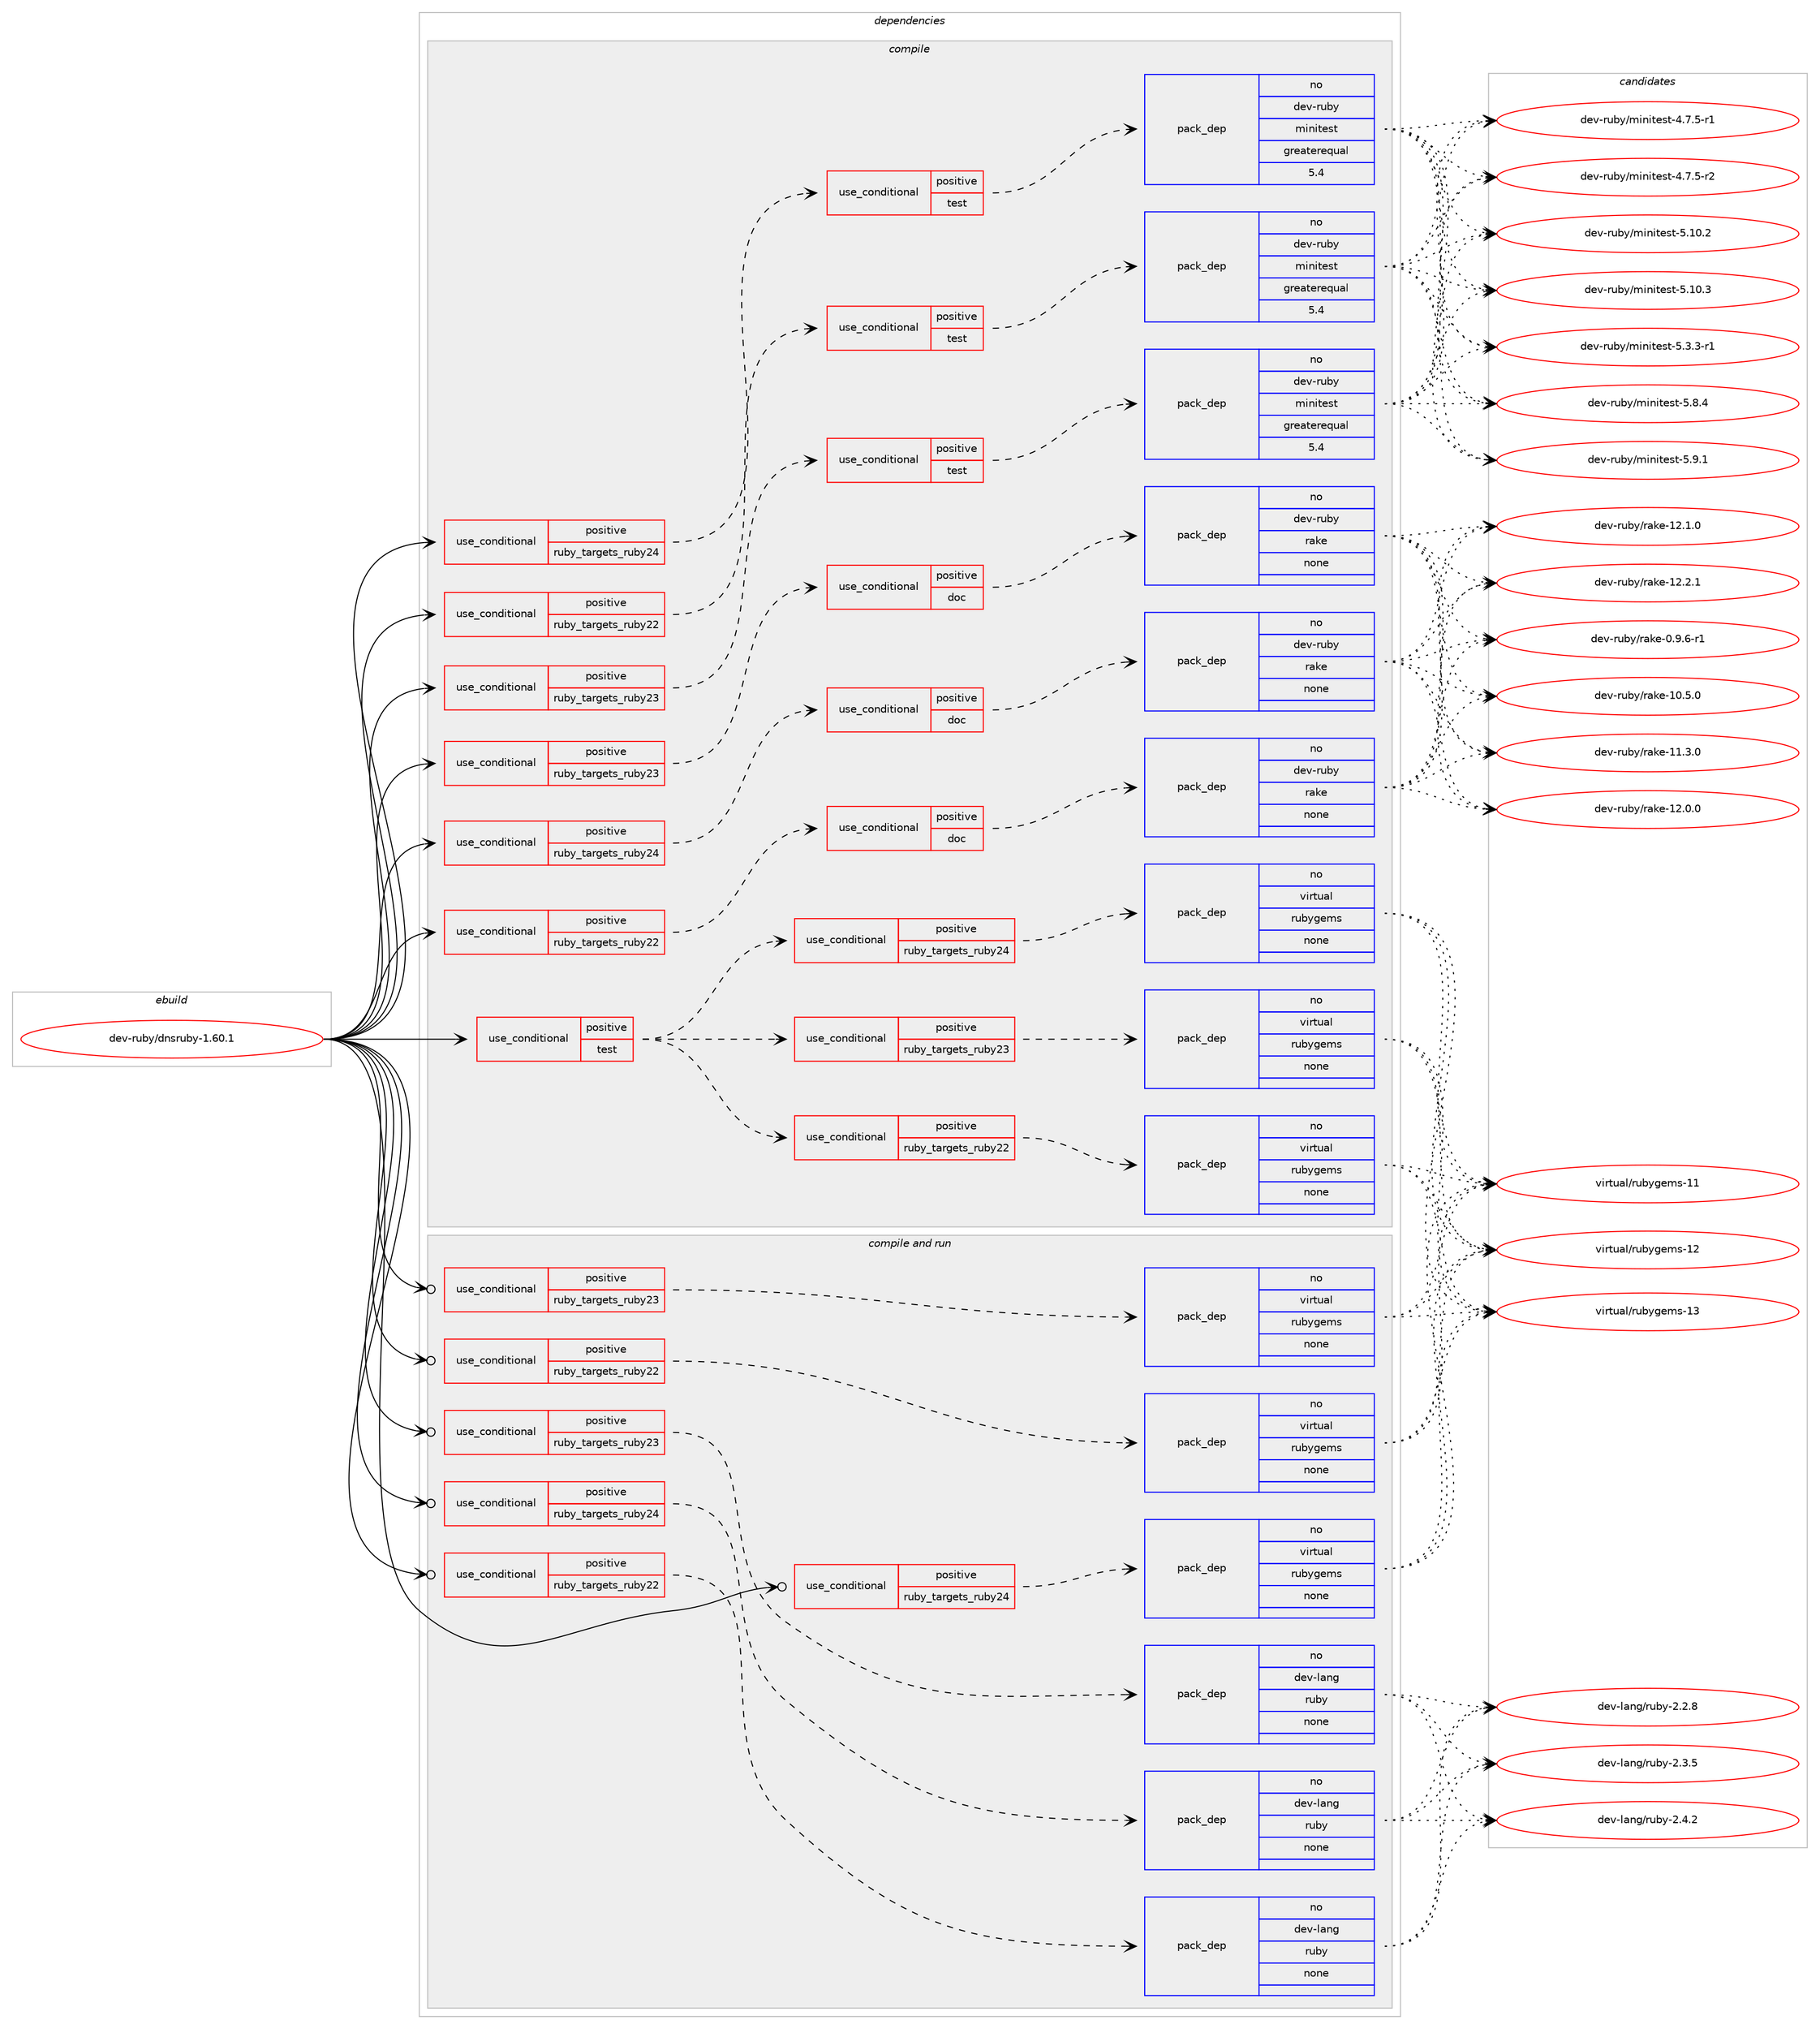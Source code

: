 digraph prolog {

# *************
# Graph options
# *************

newrank=true;
concentrate=true;
compound=true;
graph [rankdir=LR,fontname=Helvetica,fontsize=10,ranksep=1.5];#, ranksep=2.5, nodesep=0.2];
edge  [arrowhead=vee];
node  [fontname=Helvetica,fontsize=10];

# **********
# The ebuild
# **********

subgraph cluster_leftcol {
color=gray;
rank=same;
label=<<i>ebuild</i>>;
id [label="dev-ruby/dnsruby-1.60.1", color=red, width=4, href="../dev-ruby/dnsruby-1.60.1.svg"];
}

# ****************
# The dependencies
# ****************

subgraph cluster_midcol {
color=gray;
label=<<i>dependencies</i>>;
subgraph cluster_compile {
fillcolor="#eeeeee";
style=filled;
label=<<i>compile</i>>;
subgraph cond55866 {
dependency236265 [label=<<TABLE BORDER="0" CELLBORDER="1" CELLSPACING="0" CELLPADDING="4"><TR><TD ROWSPAN="3" CELLPADDING="10">use_conditional</TD></TR><TR><TD>positive</TD></TR><TR><TD>ruby_targets_ruby22</TD></TR></TABLE>>, shape=none, color=red];
subgraph cond55867 {
dependency236266 [label=<<TABLE BORDER="0" CELLBORDER="1" CELLSPACING="0" CELLPADDING="4"><TR><TD ROWSPAN="3" CELLPADDING="10">use_conditional</TD></TR><TR><TD>positive</TD></TR><TR><TD>doc</TD></TR></TABLE>>, shape=none, color=red];
subgraph pack176325 {
dependency236267 [label=<<TABLE BORDER="0" CELLBORDER="1" CELLSPACING="0" CELLPADDING="4" WIDTH="220"><TR><TD ROWSPAN="6" CELLPADDING="30">pack_dep</TD></TR><TR><TD WIDTH="110">no</TD></TR><TR><TD>dev-ruby</TD></TR><TR><TD>rake</TD></TR><TR><TD>none</TD></TR><TR><TD></TD></TR></TABLE>>, shape=none, color=blue];
}
dependency236266:e -> dependency236267:w [weight=20,style="dashed",arrowhead="vee"];
}
dependency236265:e -> dependency236266:w [weight=20,style="dashed",arrowhead="vee"];
}
id:e -> dependency236265:w [weight=20,style="solid",arrowhead="vee"];
subgraph cond55868 {
dependency236268 [label=<<TABLE BORDER="0" CELLBORDER="1" CELLSPACING="0" CELLPADDING="4"><TR><TD ROWSPAN="3" CELLPADDING="10">use_conditional</TD></TR><TR><TD>positive</TD></TR><TR><TD>ruby_targets_ruby22</TD></TR></TABLE>>, shape=none, color=red];
subgraph cond55869 {
dependency236269 [label=<<TABLE BORDER="0" CELLBORDER="1" CELLSPACING="0" CELLPADDING="4"><TR><TD ROWSPAN="3" CELLPADDING="10">use_conditional</TD></TR><TR><TD>positive</TD></TR><TR><TD>test</TD></TR></TABLE>>, shape=none, color=red];
subgraph pack176326 {
dependency236270 [label=<<TABLE BORDER="0" CELLBORDER="1" CELLSPACING="0" CELLPADDING="4" WIDTH="220"><TR><TD ROWSPAN="6" CELLPADDING="30">pack_dep</TD></TR><TR><TD WIDTH="110">no</TD></TR><TR><TD>dev-ruby</TD></TR><TR><TD>minitest</TD></TR><TR><TD>greaterequal</TD></TR><TR><TD>5.4</TD></TR></TABLE>>, shape=none, color=blue];
}
dependency236269:e -> dependency236270:w [weight=20,style="dashed",arrowhead="vee"];
}
dependency236268:e -> dependency236269:w [weight=20,style="dashed",arrowhead="vee"];
}
id:e -> dependency236268:w [weight=20,style="solid",arrowhead="vee"];
subgraph cond55870 {
dependency236271 [label=<<TABLE BORDER="0" CELLBORDER="1" CELLSPACING="0" CELLPADDING="4"><TR><TD ROWSPAN="3" CELLPADDING="10">use_conditional</TD></TR><TR><TD>positive</TD></TR><TR><TD>ruby_targets_ruby23</TD></TR></TABLE>>, shape=none, color=red];
subgraph cond55871 {
dependency236272 [label=<<TABLE BORDER="0" CELLBORDER="1" CELLSPACING="0" CELLPADDING="4"><TR><TD ROWSPAN="3" CELLPADDING="10">use_conditional</TD></TR><TR><TD>positive</TD></TR><TR><TD>doc</TD></TR></TABLE>>, shape=none, color=red];
subgraph pack176327 {
dependency236273 [label=<<TABLE BORDER="0" CELLBORDER="1" CELLSPACING="0" CELLPADDING="4" WIDTH="220"><TR><TD ROWSPAN="6" CELLPADDING="30">pack_dep</TD></TR><TR><TD WIDTH="110">no</TD></TR><TR><TD>dev-ruby</TD></TR><TR><TD>rake</TD></TR><TR><TD>none</TD></TR><TR><TD></TD></TR></TABLE>>, shape=none, color=blue];
}
dependency236272:e -> dependency236273:w [weight=20,style="dashed",arrowhead="vee"];
}
dependency236271:e -> dependency236272:w [weight=20,style="dashed",arrowhead="vee"];
}
id:e -> dependency236271:w [weight=20,style="solid",arrowhead="vee"];
subgraph cond55872 {
dependency236274 [label=<<TABLE BORDER="0" CELLBORDER="1" CELLSPACING="0" CELLPADDING="4"><TR><TD ROWSPAN="3" CELLPADDING="10">use_conditional</TD></TR><TR><TD>positive</TD></TR><TR><TD>ruby_targets_ruby23</TD></TR></TABLE>>, shape=none, color=red];
subgraph cond55873 {
dependency236275 [label=<<TABLE BORDER="0" CELLBORDER="1" CELLSPACING="0" CELLPADDING="4"><TR><TD ROWSPAN="3" CELLPADDING="10">use_conditional</TD></TR><TR><TD>positive</TD></TR><TR><TD>test</TD></TR></TABLE>>, shape=none, color=red];
subgraph pack176328 {
dependency236276 [label=<<TABLE BORDER="0" CELLBORDER="1" CELLSPACING="0" CELLPADDING="4" WIDTH="220"><TR><TD ROWSPAN="6" CELLPADDING="30">pack_dep</TD></TR><TR><TD WIDTH="110">no</TD></TR><TR><TD>dev-ruby</TD></TR><TR><TD>minitest</TD></TR><TR><TD>greaterequal</TD></TR><TR><TD>5.4</TD></TR></TABLE>>, shape=none, color=blue];
}
dependency236275:e -> dependency236276:w [weight=20,style="dashed",arrowhead="vee"];
}
dependency236274:e -> dependency236275:w [weight=20,style="dashed",arrowhead="vee"];
}
id:e -> dependency236274:w [weight=20,style="solid",arrowhead="vee"];
subgraph cond55874 {
dependency236277 [label=<<TABLE BORDER="0" CELLBORDER="1" CELLSPACING="0" CELLPADDING="4"><TR><TD ROWSPAN="3" CELLPADDING="10">use_conditional</TD></TR><TR><TD>positive</TD></TR><TR><TD>ruby_targets_ruby24</TD></TR></TABLE>>, shape=none, color=red];
subgraph cond55875 {
dependency236278 [label=<<TABLE BORDER="0" CELLBORDER="1" CELLSPACING="0" CELLPADDING="4"><TR><TD ROWSPAN="3" CELLPADDING="10">use_conditional</TD></TR><TR><TD>positive</TD></TR><TR><TD>doc</TD></TR></TABLE>>, shape=none, color=red];
subgraph pack176329 {
dependency236279 [label=<<TABLE BORDER="0" CELLBORDER="1" CELLSPACING="0" CELLPADDING="4" WIDTH="220"><TR><TD ROWSPAN="6" CELLPADDING="30">pack_dep</TD></TR><TR><TD WIDTH="110">no</TD></TR><TR><TD>dev-ruby</TD></TR><TR><TD>rake</TD></TR><TR><TD>none</TD></TR><TR><TD></TD></TR></TABLE>>, shape=none, color=blue];
}
dependency236278:e -> dependency236279:w [weight=20,style="dashed",arrowhead="vee"];
}
dependency236277:e -> dependency236278:w [weight=20,style="dashed",arrowhead="vee"];
}
id:e -> dependency236277:w [weight=20,style="solid",arrowhead="vee"];
subgraph cond55876 {
dependency236280 [label=<<TABLE BORDER="0" CELLBORDER="1" CELLSPACING="0" CELLPADDING="4"><TR><TD ROWSPAN="3" CELLPADDING="10">use_conditional</TD></TR><TR><TD>positive</TD></TR><TR><TD>ruby_targets_ruby24</TD></TR></TABLE>>, shape=none, color=red];
subgraph cond55877 {
dependency236281 [label=<<TABLE BORDER="0" CELLBORDER="1" CELLSPACING="0" CELLPADDING="4"><TR><TD ROWSPAN="3" CELLPADDING="10">use_conditional</TD></TR><TR><TD>positive</TD></TR><TR><TD>test</TD></TR></TABLE>>, shape=none, color=red];
subgraph pack176330 {
dependency236282 [label=<<TABLE BORDER="0" CELLBORDER="1" CELLSPACING="0" CELLPADDING="4" WIDTH="220"><TR><TD ROWSPAN="6" CELLPADDING="30">pack_dep</TD></TR><TR><TD WIDTH="110">no</TD></TR><TR><TD>dev-ruby</TD></TR><TR><TD>minitest</TD></TR><TR><TD>greaterequal</TD></TR><TR><TD>5.4</TD></TR></TABLE>>, shape=none, color=blue];
}
dependency236281:e -> dependency236282:w [weight=20,style="dashed",arrowhead="vee"];
}
dependency236280:e -> dependency236281:w [weight=20,style="dashed",arrowhead="vee"];
}
id:e -> dependency236280:w [weight=20,style="solid",arrowhead="vee"];
subgraph cond55878 {
dependency236283 [label=<<TABLE BORDER="0" CELLBORDER="1" CELLSPACING="0" CELLPADDING="4"><TR><TD ROWSPAN="3" CELLPADDING="10">use_conditional</TD></TR><TR><TD>positive</TD></TR><TR><TD>test</TD></TR></TABLE>>, shape=none, color=red];
subgraph cond55879 {
dependency236284 [label=<<TABLE BORDER="0" CELLBORDER="1" CELLSPACING="0" CELLPADDING="4"><TR><TD ROWSPAN="3" CELLPADDING="10">use_conditional</TD></TR><TR><TD>positive</TD></TR><TR><TD>ruby_targets_ruby22</TD></TR></TABLE>>, shape=none, color=red];
subgraph pack176331 {
dependency236285 [label=<<TABLE BORDER="0" CELLBORDER="1" CELLSPACING="0" CELLPADDING="4" WIDTH="220"><TR><TD ROWSPAN="6" CELLPADDING="30">pack_dep</TD></TR><TR><TD WIDTH="110">no</TD></TR><TR><TD>virtual</TD></TR><TR><TD>rubygems</TD></TR><TR><TD>none</TD></TR><TR><TD></TD></TR></TABLE>>, shape=none, color=blue];
}
dependency236284:e -> dependency236285:w [weight=20,style="dashed",arrowhead="vee"];
}
dependency236283:e -> dependency236284:w [weight=20,style="dashed",arrowhead="vee"];
subgraph cond55880 {
dependency236286 [label=<<TABLE BORDER="0" CELLBORDER="1" CELLSPACING="0" CELLPADDING="4"><TR><TD ROWSPAN="3" CELLPADDING="10">use_conditional</TD></TR><TR><TD>positive</TD></TR><TR><TD>ruby_targets_ruby23</TD></TR></TABLE>>, shape=none, color=red];
subgraph pack176332 {
dependency236287 [label=<<TABLE BORDER="0" CELLBORDER="1" CELLSPACING="0" CELLPADDING="4" WIDTH="220"><TR><TD ROWSPAN="6" CELLPADDING="30">pack_dep</TD></TR><TR><TD WIDTH="110">no</TD></TR><TR><TD>virtual</TD></TR><TR><TD>rubygems</TD></TR><TR><TD>none</TD></TR><TR><TD></TD></TR></TABLE>>, shape=none, color=blue];
}
dependency236286:e -> dependency236287:w [weight=20,style="dashed",arrowhead="vee"];
}
dependency236283:e -> dependency236286:w [weight=20,style="dashed",arrowhead="vee"];
subgraph cond55881 {
dependency236288 [label=<<TABLE BORDER="0" CELLBORDER="1" CELLSPACING="0" CELLPADDING="4"><TR><TD ROWSPAN="3" CELLPADDING="10">use_conditional</TD></TR><TR><TD>positive</TD></TR><TR><TD>ruby_targets_ruby24</TD></TR></TABLE>>, shape=none, color=red];
subgraph pack176333 {
dependency236289 [label=<<TABLE BORDER="0" CELLBORDER="1" CELLSPACING="0" CELLPADDING="4" WIDTH="220"><TR><TD ROWSPAN="6" CELLPADDING="30">pack_dep</TD></TR><TR><TD WIDTH="110">no</TD></TR><TR><TD>virtual</TD></TR><TR><TD>rubygems</TD></TR><TR><TD>none</TD></TR><TR><TD></TD></TR></TABLE>>, shape=none, color=blue];
}
dependency236288:e -> dependency236289:w [weight=20,style="dashed",arrowhead="vee"];
}
dependency236283:e -> dependency236288:w [weight=20,style="dashed",arrowhead="vee"];
}
id:e -> dependency236283:w [weight=20,style="solid",arrowhead="vee"];
}
subgraph cluster_compileandrun {
fillcolor="#eeeeee";
style=filled;
label=<<i>compile and run</i>>;
subgraph cond55882 {
dependency236290 [label=<<TABLE BORDER="0" CELLBORDER="1" CELLSPACING="0" CELLPADDING="4"><TR><TD ROWSPAN="3" CELLPADDING="10">use_conditional</TD></TR><TR><TD>positive</TD></TR><TR><TD>ruby_targets_ruby22</TD></TR></TABLE>>, shape=none, color=red];
subgraph pack176334 {
dependency236291 [label=<<TABLE BORDER="0" CELLBORDER="1" CELLSPACING="0" CELLPADDING="4" WIDTH="220"><TR><TD ROWSPAN="6" CELLPADDING="30">pack_dep</TD></TR><TR><TD WIDTH="110">no</TD></TR><TR><TD>dev-lang</TD></TR><TR><TD>ruby</TD></TR><TR><TD>none</TD></TR><TR><TD></TD></TR></TABLE>>, shape=none, color=blue];
}
dependency236290:e -> dependency236291:w [weight=20,style="dashed",arrowhead="vee"];
}
id:e -> dependency236290:w [weight=20,style="solid",arrowhead="odotvee"];
subgraph cond55883 {
dependency236292 [label=<<TABLE BORDER="0" CELLBORDER="1" CELLSPACING="0" CELLPADDING="4"><TR><TD ROWSPAN="3" CELLPADDING="10">use_conditional</TD></TR><TR><TD>positive</TD></TR><TR><TD>ruby_targets_ruby22</TD></TR></TABLE>>, shape=none, color=red];
subgraph pack176335 {
dependency236293 [label=<<TABLE BORDER="0" CELLBORDER="1" CELLSPACING="0" CELLPADDING="4" WIDTH="220"><TR><TD ROWSPAN="6" CELLPADDING="30">pack_dep</TD></TR><TR><TD WIDTH="110">no</TD></TR><TR><TD>virtual</TD></TR><TR><TD>rubygems</TD></TR><TR><TD>none</TD></TR><TR><TD></TD></TR></TABLE>>, shape=none, color=blue];
}
dependency236292:e -> dependency236293:w [weight=20,style="dashed",arrowhead="vee"];
}
id:e -> dependency236292:w [weight=20,style="solid",arrowhead="odotvee"];
subgraph cond55884 {
dependency236294 [label=<<TABLE BORDER="0" CELLBORDER="1" CELLSPACING="0" CELLPADDING="4"><TR><TD ROWSPAN="3" CELLPADDING="10">use_conditional</TD></TR><TR><TD>positive</TD></TR><TR><TD>ruby_targets_ruby23</TD></TR></TABLE>>, shape=none, color=red];
subgraph pack176336 {
dependency236295 [label=<<TABLE BORDER="0" CELLBORDER="1" CELLSPACING="0" CELLPADDING="4" WIDTH="220"><TR><TD ROWSPAN="6" CELLPADDING="30">pack_dep</TD></TR><TR><TD WIDTH="110">no</TD></TR><TR><TD>dev-lang</TD></TR><TR><TD>ruby</TD></TR><TR><TD>none</TD></TR><TR><TD></TD></TR></TABLE>>, shape=none, color=blue];
}
dependency236294:e -> dependency236295:w [weight=20,style="dashed",arrowhead="vee"];
}
id:e -> dependency236294:w [weight=20,style="solid",arrowhead="odotvee"];
subgraph cond55885 {
dependency236296 [label=<<TABLE BORDER="0" CELLBORDER="1" CELLSPACING="0" CELLPADDING="4"><TR><TD ROWSPAN="3" CELLPADDING="10">use_conditional</TD></TR><TR><TD>positive</TD></TR><TR><TD>ruby_targets_ruby23</TD></TR></TABLE>>, shape=none, color=red];
subgraph pack176337 {
dependency236297 [label=<<TABLE BORDER="0" CELLBORDER="1" CELLSPACING="0" CELLPADDING="4" WIDTH="220"><TR><TD ROWSPAN="6" CELLPADDING="30">pack_dep</TD></TR><TR><TD WIDTH="110">no</TD></TR><TR><TD>virtual</TD></TR><TR><TD>rubygems</TD></TR><TR><TD>none</TD></TR><TR><TD></TD></TR></TABLE>>, shape=none, color=blue];
}
dependency236296:e -> dependency236297:w [weight=20,style="dashed",arrowhead="vee"];
}
id:e -> dependency236296:w [weight=20,style="solid",arrowhead="odotvee"];
subgraph cond55886 {
dependency236298 [label=<<TABLE BORDER="0" CELLBORDER="1" CELLSPACING="0" CELLPADDING="4"><TR><TD ROWSPAN="3" CELLPADDING="10">use_conditional</TD></TR><TR><TD>positive</TD></TR><TR><TD>ruby_targets_ruby24</TD></TR></TABLE>>, shape=none, color=red];
subgraph pack176338 {
dependency236299 [label=<<TABLE BORDER="0" CELLBORDER="1" CELLSPACING="0" CELLPADDING="4" WIDTH="220"><TR><TD ROWSPAN="6" CELLPADDING="30">pack_dep</TD></TR><TR><TD WIDTH="110">no</TD></TR><TR><TD>dev-lang</TD></TR><TR><TD>ruby</TD></TR><TR><TD>none</TD></TR><TR><TD></TD></TR></TABLE>>, shape=none, color=blue];
}
dependency236298:e -> dependency236299:w [weight=20,style="dashed",arrowhead="vee"];
}
id:e -> dependency236298:w [weight=20,style="solid",arrowhead="odotvee"];
subgraph cond55887 {
dependency236300 [label=<<TABLE BORDER="0" CELLBORDER="1" CELLSPACING="0" CELLPADDING="4"><TR><TD ROWSPAN="3" CELLPADDING="10">use_conditional</TD></TR><TR><TD>positive</TD></TR><TR><TD>ruby_targets_ruby24</TD></TR></TABLE>>, shape=none, color=red];
subgraph pack176339 {
dependency236301 [label=<<TABLE BORDER="0" CELLBORDER="1" CELLSPACING="0" CELLPADDING="4" WIDTH="220"><TR><TD ROWSPAN="6" CELLPADDING="30">pack_dep</TD></TR><TR><TD WIDTH="110">no</TD></TR><TR><TD>virtual</TD></TR><TR><TD>rubygems</TD></TR><TR><TD>none</TD></TR><TR><TD></TD></TR></TABLE>>, shape=none, color=blue];
}
dependency236300:e -> dependency236301:w [weight=20,style="dashed",arrowhead="vee"];
}
id:e -> dependency236300:w [weight=20,style="solid",arrowhead="odotvee"];
}
subgraph cluster_run {
fillcolor="#eeeeee";
style=filled;
label=<<i>run</i>>;
}
}

# **************
# The candidates
# **************

subgraph cluster_choices {
rank=same;
color=gray;
label=<<i>candidates</i>>;

subgraph choice176325 {
color=black;
nodesep=1;
choice100101118451141179812147114971071014548465746544511449 [label="dev-ruby/rake-0.9.6-r1", color=red, width=4,href="../dev-ruby/rake-0.9.6-r1.svg"];
choice1001011184511411798121471149710710145494846534648 [label="dev-ruby/rake-10.5.0", color=red, width=4,href="../dev-ruby/rake-10.5.0.svg"];
choice1001011184511411798121471149710710145494946514648 [label="dev-ruby/rake-11.3.0", color=red, width=4,href="../dev-ruby/rake-11.3.0.svg"];
choice1001011184511411798121471149710710145495046484648 [label="dev-ruby/rake-12.0.0", color=red, width=4,href="../dev-ruby/rake-12.0.0.svg"];
choice1001011184511411798121471149710710145495046494648 [label="dev-ruby/rake-12.1.0", color=red, width=4,href="../dev-ruby/rake-12.1.0.svg"];
choice1001011184511411798121471149710710145495046504649 [label="dev-ruby/rake-12.2.1", color=red, width=4,href="../dev-ruby/rake-12.2.1.svg"];
dependency236267:e -> choice100101118451141179812147114971071014548465746544511449:w [style=dotted,weight="100"];
dependency236267:e -> choice1001011184511411798121471149710710145494846534648:w [style=dotted,weight="100"];
dependency236267:e -> choice1001011184511411798121471149710710145494946514648:w [style=dotted,weight="100"];
dependency236267:e -> choice1001011184511411798121471149710710145495046484648:w [style=dotted,weight="100"];
dependency236267:e -> choice1001011184511411798121471149710710145495046494648:w [style=dotted,weight="100"];
dependency236267:e -> choice1001011184511411798121471149710710145495046504649:w [style=dotted,weight="100"];
}
subgraph choice176326 {
color=black;
nodesep=1;
choice1001011184511411798121471091051101051161011151164552465546534511449 [label="dev-ruby/minitest-4.7.5-r1", color=red, width=4,href="../dev-ruby/minitest-4.7.5-r1.svg"];
choice1001011184511411798121471091051101051161011151164552465546534511450 [label="dev-ruby/minitest-4.7.5-r2", color=red, width=4,href="../dev-ruby/minitest-4.7.5-r2.svg"];
choice10010111845114117981214710910511010511610111511645534649484650 [label="dev-ruby/minitest-5.10.2", color=red, width=4,href="../dev-ruby/minitest-5.10.2.svg"];
choice10010111845114117981214710910511010511610111511645534649484651 [label="dev-ruby/minitest-5.10.3", color=red, width=4,href="../dev-ruby/minitest-5.10.3.svg"];
choice1001011184511411798121471091051101051161011151164553465146514511449 [label="dev-ruby/minitest-5.3.3-r1", color=red, width=4,href="../dev-ruby/minitest-5.3.3-r1.svg"];
choice100101118451141179812147109105110105116101115116455346564652 [label="dev-ruby/minitest-5.8.4", color=red, width=4,href="../dev-ruby/minitest-5.8.4.svg"];
choice100101118451141179812147109105110105116101115116455346574649 [label="dev-ruby/minitest-5.9.1", color=red, width=4,href="../dev-ruby/minitest-5.9.1.svg"];
dependency236270:e -> choice1001011184511411798121471091051101051161011151164552465546534511449:w [style=dotted,weight="100"];
dependency236270:e -> choice1001011184511411798121471091051101051161011151164552465546534511450:w [style=dotted,weight="100"];
dependency236270:e -> choice10010111845114117981214710910511010511610111511645534649484650:w [style=dotted,weight="100"];
dependency236270:e -> choice10010111845114117981214710910511010511610111511645534649484651:w [style=dotted,weight="100"];
dependency236270:e -> choice1001011184511411798121471091051101051161011151164553465146514511449:w [style=dotted,weight="100"];
dependency236270:e -> choice100101118451141179812147109105110105116101115116455346564652:w [style=dotted,weight="100"];
dependency236270:e -> choice100101118451141179812147109105110105116101115116455346574649:w [style=dotted,weight="100"];
}
subgraph choice176327 {
color=black;
nodesep=1;
choice100101118451141179812147114971071014548465746544511449 [label="dev-ruby/rake-0.9.6-r1", color=red, width=4,href="../dev-ruby/rake-0.9.6-r1.svg"];
choice1001011184511411798121471149710710145494846534648 [label="dev-ruby/rake-10.5.0", color=red, width=4,href="../dev-ruby/rake-10.5.0.svg"];
choice1001011184511411798121471149710710145494946514648 [label="dev-ruby/rake-11.3.0", color=red, width=4,href="../dev-ruby/rake-11.3.0.svg"];
choice1001011184511411798121471149710710145495046484648 [label="dev-ruby/rake-12.0.0", color=red, width=4,href="../dev-ruby/rake-12.0.0.svg"];
choice1001011184511411798121471149710710145495046494648 [label="dev-ruby/rake-12.1.0", color=red, width=4,href="../dev-ruby/rake-12.1.0.svg"];
choice1001011184511411798121471149710710145495046504649 [label="dev-ruby/rake-12.2.1", color=red, width=4,href="../dev-ruby/rake-12.2.1.svg"];
dependency236273:e -> choice100101118451141179812147114971071014548465746544511449:w [style=dotted,weight="100"];
dependency236273:e -> choice1001011184511411798121471149710710145494846534648:w [style=dotted,weight="100"];
dependency236273:e -> choice1001011184511411798121471149710710145494946514648:w [style=dotted,weight="100"];
dependency236273:e -> choice1001011184511411798121471149710710145495046484648:w [style=dotted,weight="100"];
dependency236273:e -> choice1001011184511411798121471149710710145495046494648:w [style=dotted,weight="100"];
dependency236273:e -> choice1001011184511411798121471149710710145495046504649:w [style=dotted,weight="100"];
}
subgraph choice176328 {
color=black;
nodesep=1;
choice1001011184511411798121471091051101051161011151164552465546534511449 [label="dev-ruby/minitest-4.7.5-r1", color=red, width=4,href="../dev-ruby/minitest-4.7.5-r1.svg"];
choice1001011184511411798121471091051101051161011151164552465546534511450 [label="dev-ruby/minitest-4.7.5-r2", color=red, width=4,href="../dev-ruby/minitest-4.7.5-r2.svg"];
choice10010111845114117981214710910511010511610111511645534649484650 [label="dev-ruby/minitest-5.10.2", color=red, width=4,href="../dev-ruby/minitest-5.10.2.svg"];
choice10010111845114117981214710910511010511610111511645534649484651 [label="dev-ruby/minitest-5.10.3", color=red, width=4,href="../dev-ruby/minitest-5.10.3.svg"];
choice1001011184511411798121471091051101051161011151164553465146514511449 [label="dev-ruby/minitest-5.3.3-r1", color=red, width=4,href="../dev-ruby/minitest-5.3.3-r1.svg"];
choice100101118451141179812147109105110105116101115116455346564652 [label="dev-ruby/minitest-5.8.4", color=red, width=4,href="../dev-ruby/minitest-5.8.4.svg"];
choice100101118451141179812147109105110105116101115116455346574649 [label="dev-ruby/minitest-5.9.1", color=red, width=4,href="../dev-ruby/minitest-5.9.1.svg"];
dependency236276:e -> choice1001011184511411798121471091051101051161011151164552465546534511449:w [style=dotted,weight="100"];
dependency236276:e -> choice1001011184511411798121471091051101051161011151164552465546534511450:w [style=dotted,weight="100"];
dependency236276:e -> choice10010111845114117981214710910511010511610111511645534649484650:w [style=dotted,weight="100"];
dependency236276:e -> choice10010111845114117981214710910511010511610111511645534649484651:w [style=dotted,weight="100"];
dependency236276:e -> choice1001011184511411798121471091051101051161011151164553465146514511449:w [style=dotted,weight="100"];
dependency236276:e -> choice100101118451141179812147109105110105116101115116455346564652:w [style=dotted,weight="100"];
dependency236276:e -> choice100101118451141179812147109105110105116101115116455346574649:w [style=dotted,weight="100"];
}
subgraph choice176329 {
color=black;
nodesep=1;
choice100101118451141179812147114971071014548465746544511449 [label="dev-ruby/rake-0.9.6-r1", color=red, width=4,href="../dev-ruby/rake-0.9.6-r1.svg"];
choice1001011184511411798121471149710710145494846534648 [label="dev-ruby/rake-10.5.0", color=red, width=4,href="../dev-ruby/rake-10.5.0.svg"];
choice1001011184511411798121471149710710145494946514648 [label="dev-ruby/rake-11.3.0", color=red, width=4,href="../dev-ruby/rake-11.3.0.svg"];
choice1001011184511411798121471149710710145495046484648 [label="dev-ruby/rake-12.0.0", color=red, width=4,href="../dev-ruby/rake-12.0.0.svg"];
choice1001011184511411798121471149710710145495046494648 [label="dev-ruby/rake-12.1.0", color=red, width=4,href="../dev-ruby/rake-12.1.0.svg"];
choice1001011184511411798121471149710710145495046504649 [label="dev-ruby/rake-12.2.1", color=red, width=4,href="../dev-ruby/rake-12.2.1.svg"];
dependency236279:e -> choice100101118451141179812147114971071014548465746544511449:w [style=dotted,weight="100"];
dependency236279:e -> choice1001011184511411798121471149710710145494846534648:w [style=dotted,weight="100"];
dependency236279:e -> choice1001011184511411798121471149710710145494946514648:w [style=dotted,weight="100"];
dependency236279:e -> choice1001011184511411798121471149710710145495046484648:w [style=dotted,weight="100"];
dependency236279:e -> choice1001011184511411798121471149710710145495046494648:w [style=dotted,weight="100"];
dependency236279:e -> choice1001011184511411798121471149710710145495046504649:w [style=dotted,weight="100"];
}
subgraph choice176330 {
color=black;
nodesep=1;
choice1001011184511411798121471091051101051161011151164552465546534511449 [label="dev-ruby/minitest-4.7.5-r1", color=red, width=4,href="../dev-ruby/minitest-4.7.5-r1.svg"];
choice1001011184511411798121471091051101051161011151164552465546534511450 [label="dev-ruby/minitest-4.7.5-r2", color=red, width=4,href="../dev-ruby/minitest-4.7.5-r2.svg"];
choice10010111845114117981214710910511010511610111511645534649484650 [label="dev-ruby/minitest-5.10.2", color=red, width=4,href="../dev-ruby/minitest-5.10.2.svg"];
choice10010111845114117981214710910511010511610111511645534649484651 [label="dev-ruby/minitest-5.10.3", color=red, width=4,href="../dev-ruby/minitest-5.10.3.svg"];
choice1001011184511411798121471091051101051161011151164553465146514511449 [label="dev-ruby/minitest-5.3.3-r1", color=red, width=4,href="../dev-ruby/minitest-5.3.3-r1.svg"];
choice100101118451141179812147109105110105116101115116455346564652 [label="dev-ruby/minitest-5.8.4", color=red, width=4,href="../dev-ruby/minitest-5.8.4.svg"];
choice100101118451141179812147109105110105116101115116455346574649 [label="dev-ruby/minitest-5.9.1", color=red, width=4,href="../dev-ruby/minitest-5.9.1.svg"];
dependency236282:e -> choice1001011184511411798121471091051101051161011151164552465546534511449:w [style=dotted,weight="100"];
dependency236282:e -> choice1001011184511411798121471091051101051161011151164552465546534511450:w [style=dotted,weight="100"];
dependency236282:e -> choice10010111845114117981214710910511010511610111511645534649484650:w [style=dotted,weight="100"];
dependency236282:e -> choice10010111845114117981214710910511010511610111511645534649484651:w [style=dotted,weight="100"];
dependency236282:e -> choice1001011184511411798121471091051101051161011151164553465146514511449:w [style=dotted,weight="100"];
dependency236282:e -> choice100101118451141179812147109105110105116101115116455346564652:w [style=dotted,weight="100"];
dependency236282:e -> choice100101118451141179812147109105110105116101115116455346574649:w [style=dotted,weight="100"];
}
subgraph choice176331 {
color=black;
nodesep=1;
choice118105114116117971084711411798121103101109115454949 [label="virtual/rubygems-11", color=red, width=4,href="../virtual/rubygems-11.svg"];
choice118105114116117971084711411798121103101109115454950 [label="virtual/rubygems-12", color=red, width=4,href="../virtual/rubygems-12.svg"];
choice118105114116117971084711411798121103101109115454951 [label="virtual/rubygems-13", color=red, width=4,href="../virtual/rubygems-13.svg"];
dependency236285:e -> choice118105114116117971084711411798121103101109115454949:w [style=dotted,weight="100"];
dependency236285:e -> choice118105114116117971084711411798121103101109115454950:w [style=dotted,weight="100"];
dependency236285:e -> choice118105114116117971084711411798121103101109115454951:w [style=dotted,weight="100"];
}
subgraph choice176332 {
color=black;
nodesep=1;
choice118105114116117971084711411798121103101109115454949 [label="virtual/rubygems-11", color=red, width=4,href="../virtual/rubygems-11.svg"];
choice118105114116117971084711411798121103101109115454950 [label="virtual/rubygems-12", color=red, width=4,href="../virtual/rubygems-12.svg"];
choice118105114116117971084711411798121103101109115454951 [label="virtual/rubygems-13", color=red, width=4,href="../virtual/rubygems-13.svg"];
dependency236287:e -> choice118105114116117971084711411798121103101109115454949:w [style=dotted,weight="100"];
dependency236287:e -> choice118105114116117971084711411798121103101109115454950:w [style=dotted,weight="100"];
dependency236287:e -> choice118105114116117971084711411798121103101109115454951:w [style=dotted,weight="100"];
}
subgraph choice176333 {
color=black;
nodesep=1;
choice118105114116117971084711411798121103101109115454949 [label="virtual/rubygems-11", color=red, width=4,href="../virtual/rubygems-11.svg"];
choice118105114116117971084711411798121103101109115454950 [label="virtual/rubygems-12", color=red, width=4,href="../virtual/rubygems-12.svg"];
choice118105114116117971084711411798121103101109115454951 [label="virtual/rubygems-13", color=red, width=4,href="../virtual/rubygems-13.svg"];
dependency236289:e -> choice118105114116117971084711411798121103101109115454949:w [style=dotted,weight="100"];
dependency236289:e -> choice118105114116117971084711411798121103101109115454950:w [style=dotted,weight="100"];
dependency236289:e -> choice118105114116117971084711411798121103101109115454951:w [style=dotted,weight="100"];
}
subgraph choice176334 {
color=black;
nodesep=1;
choice10010111845108971101034711411798121455046504656 [label="dev-lang/ruby-2.2.8", color=red, width=4,href="../dev-lang/ruby-2.2.8.svg"];
choice10010111845108971101034711411798121455046514653 [label="dev-lang/ruby-2.3.5", color=red, width=4,href="../dev-lang/ruby-2.3.5.svg"];
choice10010111845108971101034711411798121455046524650 [label="dev-lang/ruby-2.4.2", color=red, width=4,href="../dev-lang/ruby-2.4.2.svg"];
dependency236291:e -> choice10010111845108971101034711411798121455046504656:w [style=dotted,weight="100"];
dependency236291:e -> choice10010111845108971101034711411798121455046514653:w [style=dotted,weight="100"];
dependency236291:e -> choice10010111845108971101034711411798121455046524650:w [style=dotted,weight="100"];
}
subgraph choice176335 {
color=black;
nodesep=1;
choice118105114116117971084711411798121103101109115454949 [label="virtual/rubygems-11", color=red, width=4,href="../virtual/rubygems-11.svg"];
choice118105114116117971084711411798121103101109115454950 [label="virtual/rubygems-12", color=red, width=4,href="../virtual/rubygems-12.svg"];
choice118105114116117971084711411798121103101109115454951 [label="virtual/rubygems-13", color=red, width=4,href="../virtual/rubygems-13.svg"];
dependency236293:e -> choice118105114116117971084711411798121103101109115454949:w [style=dotted,weight="100"];
dependency236293:e -> choice118105114116117971084711411798121103101109115454950:w [style=dotted,weight="100"];
dependency236293:e -> choice118105114116117971084711411798121103101109115454951:w [style=dotted,weight="100"];
}
subgraph choice176336 {
color=black;
nodesep=1;
choice10010111845108971101034711411798121455046504656 [label="dev-lang/ruby-2.2.8", color=red, width=4,href="../dev-lang/ruby-2.2.8.svg"];
choice10010111845108971101034711411798121455046514653 [label="dev-lang/ruby-2.3.5", color=red, width=4,href="../dev-lang/ruby-2.3.5.svg"];
choice10010111845108971101034711411798121455046524650 [label="dev-lang/ruby-2.4.2", color=red, width=4,href="../dev-lang/ruby-2.4.2.svg"];
dependency236295:e -> choice10010111845108971101034711411798121455046504656:w [style=dotted,weight="100"];
dependency236295:e -> choice10010111845108971101034711411798121455046514653:w [style=dotted,weight="100"];
dependency236295:e -> choice10010111845108971101034711411798121455046524650:w [style=dotted,weight="100"];
}
subgraph choice176337 {
color=black;
nodesep=1;
choice118105114116117971084711411798121103101109115454949 [label="virtual/rubygems-11", color=red, width=4,href="../virtual/rubygems-11.svg"];
choice118105114116117971084711411798121103101109115454950 [label="virtual/rubygems-12", color=red, width=4,href="../virtual/rubygems-12.svg"];
choice118105114116117971084711411798121103101109115454951 [label="virtual/rubygems-13", color=red, width=4,href="../virtual/rubygems-13.svg"];
dependency236297:e -> choice118105114116117971084711411798121103101109115454949:w [style=dotted,weight="100"];
dependency236297:e -> choice118105114116117971084711411798121103101109115454950:w [style=dotted,weight="100"];
dependency236297:e -> choice118105114116117971084711411798121103101109115454951:w [style=dotted,weight="100"];
}
subgraph choice176338 {
color=black;
nodesep=1;
choice10010111845108971101034711411798121455046504656 [label="dev-lang/ruby-2.2.8", color=red, width=4,href="../dev-lang/ruby-2.2.8.svg"];
choice10010111845108971101034711411798121455046514653 [label="dev-lang/ruby-2.3.5", color=red, width=4,href="../dev-lang/ruby-2.3.5.svg"];
choice10010111845108971101034711411798121455046524650 [label="dev-lang/ruby-2.4.2", color=red, width=4,href="../dev-lang/ruby-2.4.2.svg"];
dependency236299:e -> choice10010111845108971101034711411798121455046504656:w [style=dotted,weight="100"];
dependency236299:e -> choice10010111845108971101034711411798121455046514653:w [style=dotted,weight="100"];
dependency236299:e -> choice10010111845108971101034711411798121455046524650:w [style=dotted,weight="100"];
}
subgraph choice176339 {
color=black;
nodesep=1;
choice118105114116117971084711411798121103101109115454949 [label="virtual/rubygems-11", color=red, width=4,href="../virtual/rubygems-11.svg"];
choice118105114116117971084711411798121103101109115454950 [label="virtual/rubygems-12", color=red, width=4,href="../virtual/rubygems-12.svg"];
choice118105114116117971084711411798121103101109115454951 [label="virtual/rubygems-13", color=red, width=4,href="../virtual/rubygems-13.svg"];
dependency236301:e -> choice118105114116117971084711411798121103101109115454949:w [style=dotted,weight="100"];
dependency236301:e -> choice118105114116117971084711411798121103101109115454950:w [style=dotted,weight="100"];
dependency236301:e -> choice118105114116117971084711411798121103101109115454951:w [style=dotted,weight="100"];
}
}

}
